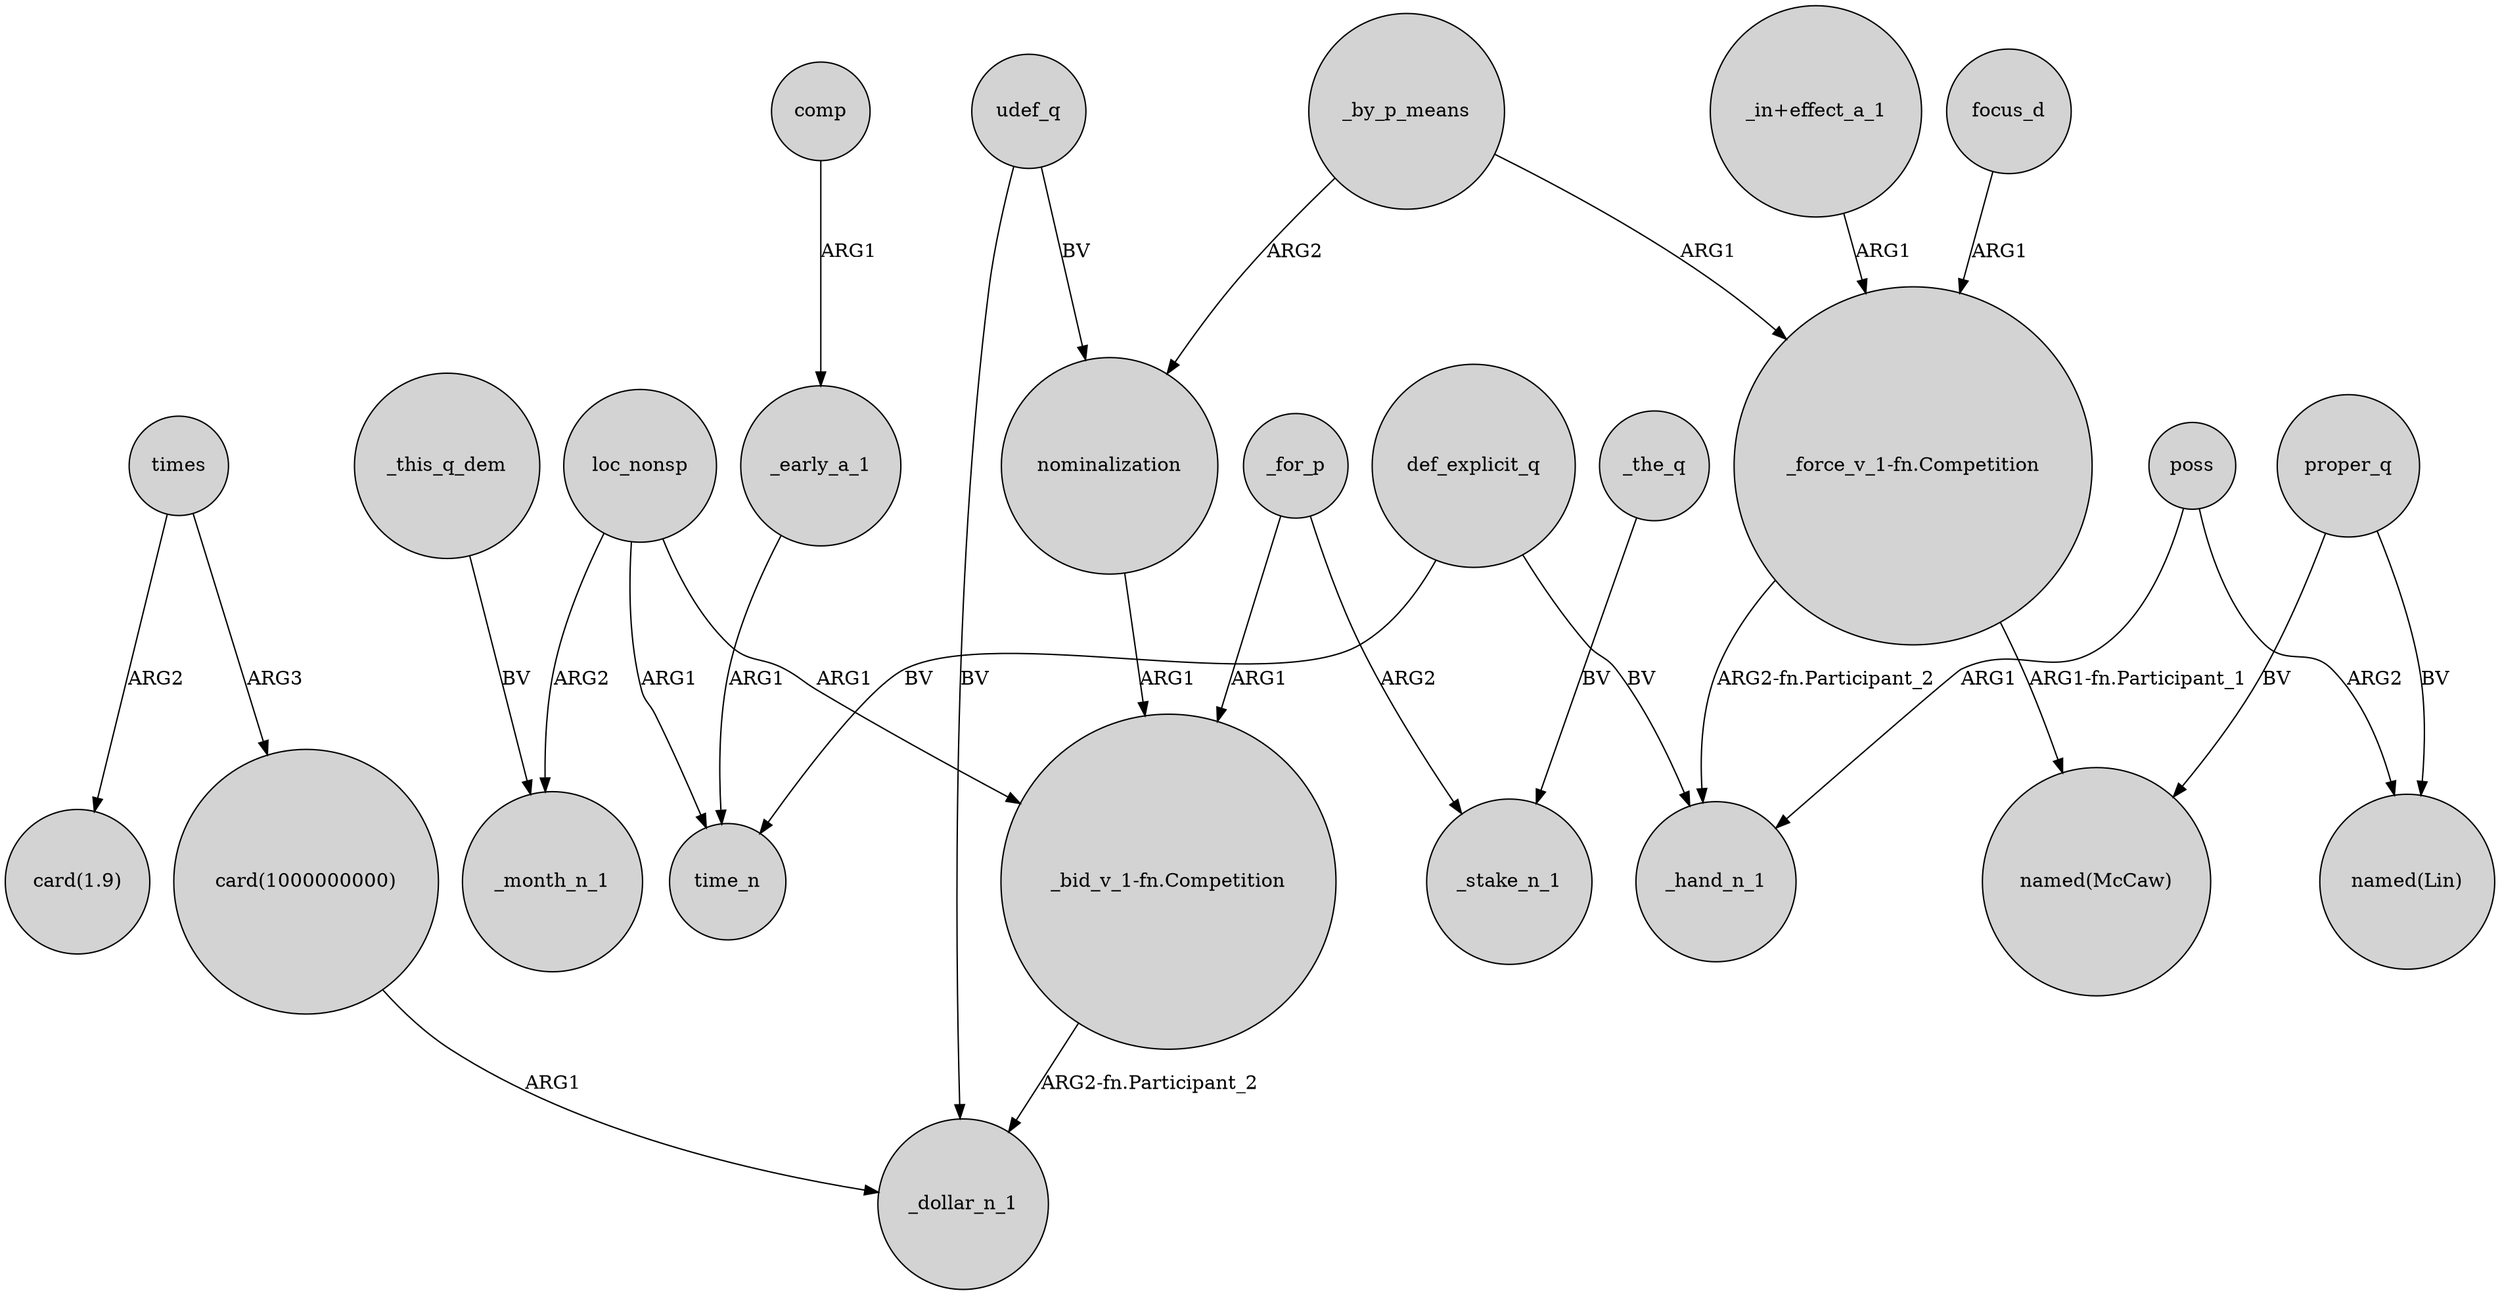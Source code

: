 digraph {
	node [shape=circle style=filled]
	_early_a_1 -> time_n [label=ARG1]
	"_force_v_1-fn.Competition" -> _hand_n_1 [label="ARG2-fn.Participant_2"]
	"card(1000000000)" -> _dollar_n_1 [label=ARG1]
	"_bid_v_1-fn.Competition" -> _dollar_n_1 [label="ARG2-fn.Participant_2"]
	_by_p_means -> "_force_v_1-fn.Competition" [label=ARG1]
	nominalization -> "_bid_v_1-fn.Competition" [label=ARG1]
	_the_q -> _stake_n_1 [label=BV]
	"_in+effect_a_1" -> "_force_v_1-fn.Competition" [label=ARG1]
	proper_q -> "named(Lin)" [label=BV]
	udef_q -> nominalization [label=BV]
	comp -> _early_a_1 [label=ARG1]
	proper_q -> "named(McCaw)" [label=BV]
	_for_p -> "_bid_v_1-fn.Competition" [label=ARG1]
	times -> "card(1000000000)" [label=ARG3]
	focus_d -> "_force_v_1-fn.Competition" [label=ARG1]
	loc_nonsp -> _month_n_1 [label=ARG2]
	"_force_v_1-fn.Competition" -> "named(McCaw)" [label="ARG1-fn.Participant_1"]
	_by_p_means -> nominalization [label=ARG2]
	times -> "card(1.9)" [label=ARG2]
	udef_q -> _dollar_n_1 [label=BV]
	poss -> "named(Lin)" [label=ARG2]
	def_explicit_q -> _hand_n_1 [label=BV]
	loc_nonsp -> "_bid_v_1-fn.Competition" [label=ARG1]
	loc_nonsp -> time_n [label=ARG1]
	_this_q_dem -> _month_n_1 [label=BV]
	def_explicit_q -> time_n [label=BV]
	poss -> _hand_n_1 [label=ARG1]
	_for_p -> _stake_n_1 [label=ARG2]
}
